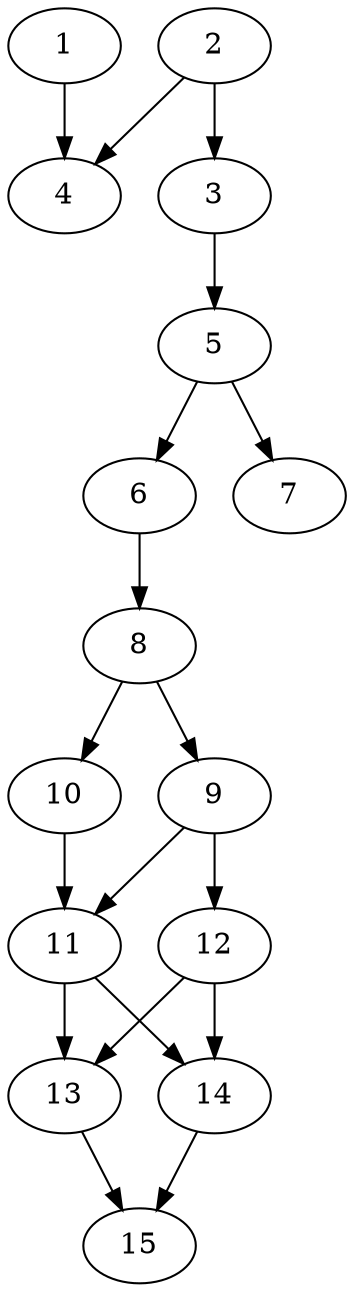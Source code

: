 // DAG automatically generated by daggen at Thu Oct  3 13:59:27 2019
// ./daggen --dot -n 15 --ccr 0.3 --fat 0.3 --regular 0.5 --density 0.6 --mindata 5242880 --maxdata 52428800 
digraph G {
  1 [size="98959360", alpha="0.09", expect_size="29687808"] 
  1 -> 4 [size ="29687808"]
  2 [size="38130347", alpha="0.15", expect_size="11439104"] 
  2 -> 3 [size ="11439104"]
  2 -> 4 [size ="11439104"]
  3 [size="55186773", alpha="0.00", expect_size="16556032"] 
  3 -> 5 [size ="16556032"]
  4 [size="58647893", alpha="0.12", expect_size="17594368"] 
  5 [size="44561067", alpha="0.16", expect_size="13368320"] 
  5 -> 6 [size ="13368320"]
  5 -> 7 [size ="13368320"]
  6 [size="89432747", alpha="0.05", expect_size="26829824"] 
  6 -> 8 [size ="26829824"]
  7 [size="133461333", alpha="0.11", expect_size="40038400"] 
  8 [size="48889173", alpha="0.10", expect_size="14666752"] 
  8 -> 9 [size ="14666752"]
  8 -> 10 [size ="14666752"]
  9 [size="49476267", alpha="0.11", expect_size="14842880"] 
  9 -> 11 [size ="14842880"]
  9 -> 12 [size ="14842880"]
  10 [size="48346453", alpha="0.06", expect_size="14503936"] 
  10 -> 11 [size ="14503936"]
  11 [size="125487787", alpha="0.11", expect_size="37646336"] 
  11 -> 13 [size ="37646336"]
  11 -> 14 [size ="37646336"]
  12 [size="37888000", alpha="0.17", expect_size="11366400"] 
  12 -> 13 [size ="11366400"]
  12 -> 14 [size ="11366400"]
  13 [size="159040853", alpha="0.15", expect_size="47712256"] 
  13 -> 15 [size ="47712256"]
  14 [size="162143573", alpha="0.10", expect_size="48643072"] 
  14 -> 15 [size ="48643072"]
  15 [size="98833067", alpha="0.17", expect_size="29649920"] 
}
